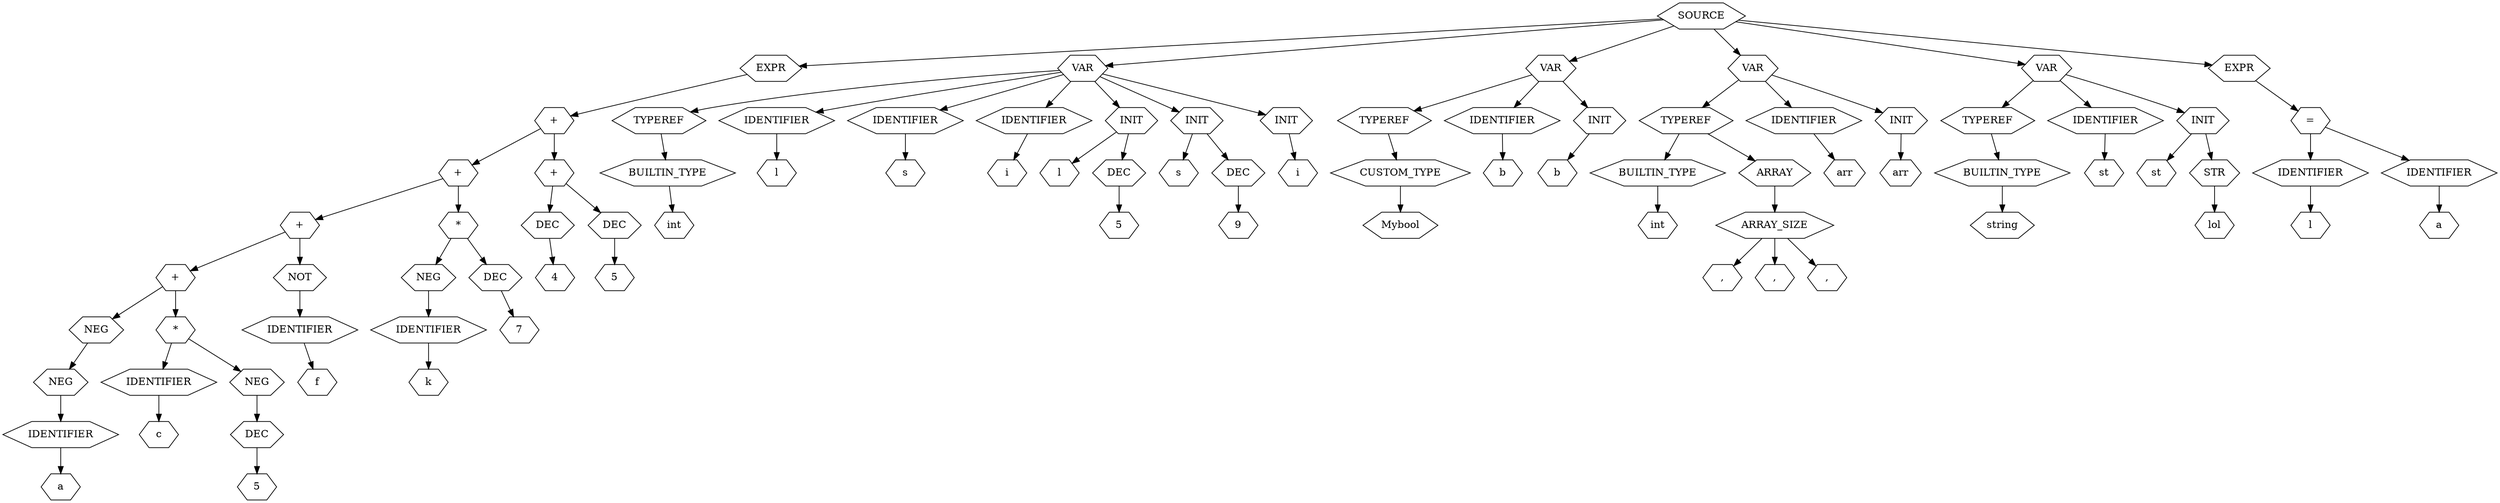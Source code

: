 digraph Tree {
    node [shape=hexagon];
    nodeSOURCE_0 [label="SOURCE"]
    nodeSOURCE_0 -> nodeEXPR_1;
    nodeEXPR_1 [label="EXPR"]
    nodeEXPR_1 -> nodePLUS_2;
    nodePLUS_2 [label="+"]
    nodePLUS_2 -> nodePLUS_3;
    nodePLUS_3 [label="+"]
    nodePLUS_3 -> nodePLUS_4;
    nodePLUS_4 [label="+"]
    nodePLUS_4 -> nodePLUS_5;
    nodePLUS_5 [label="+"]
    nodePLUS_5 -> nodeNEG_6;
    nodeNEG_6 [label="NEG"]
    nodeNEG_6 -> nodeNEG_7;
    nodeNEG_7 [label="NEG"]
    nodeNEG_7 -> nodeIDENTIFIER_8;
    nodeIDENTIFIER_8 [label="IDENTIFIER"]
    nodeIDENTIFIER_8 -> nodea_9;
    nodea_9 [label="a"]
    nodePLUS_5 -> nodeMUL_10;
    nodeMUL_10 [label="*"]
    nodeMUL_10 -> nodeIDENTIFIER_11;
    nodeIDENTIFIER_11 [label="IDENTIFIER"]
    nodeIDENTIFIER_11 -> nodec_12;
    nodec_12 [label="c"]
    nodeMUL_10 -> nodeNEG_13;
    nodeNEG_13 [label="NEG"]
    nodeNEG_13 -> nodeDEC_14;
    nodeDEC_14 [label="DEC"]
    nodeDEC_14 -> node5_15;
    node5_15 [label="5"]
    nodePLUS_4 -> nodeNOT_16;
    nodeNOT_16 [label="NOT"]
    nodeNOT_16 -> nodeIDENTIFIER_17;
    nodeIDENTIFIER_17 [label="IDENTIFIER"]
    nodeIDENTIFIER_17 -> nodef_18;
    nodef_18 [label="f"]
    nodePLUS_3 -> nodeMUL_19;
    nodeMUL_19 [label="*"]
    nodeMUL_19 -> nodeNEG_20;
    nodeNEG_20 [label="NEG"]
    nodeNEG_20 -> nodeIDENTIFIER_21;
    nodeIDENTIFIER_21 [label="IDENTIFIER"]
    nodeIDENTIFIER_21 -> nodek_22;
    nodek_22 [label="k"]
    nodeMUL_19 -> nodeDEC_23;
    nodeDEC_23 [label="DEC"]
    nodeDEC_23 -> node7_24;
    node7_24 [label="7"]
    nodePLUS_2 -> nodePLUS_25;
    nodePLUS_25 [label="+"]
    nodePLUS_25 -> nodeDEC_26;
    nodeDEC_26 [label="DEC"]
    nodeDEC_26 -> node4_27;
    node4_27 [label="4"]
    nodePLUS_25 -> nodeDEC_28;
    nodeDEC_28 [label="DEC"]
    nodeDEC_28 -> node5_29;
    node5_29 [label="5"]
    nodeSOURCE_0 -> nodeVAR_30;
    nodeVAR_30 [label="VAR"]
    nodeVAR_30 -> nodeTYPEREF_31;
    nodeTYPEREF_31 [label="TYPEREF"]
    nodeTYPEREF_31 -> nodeBUILTIN_TYPE_32;
    nodeBUILTIN_TYPE_32 [label="BUILTIN_TYPE"]
    nodeBUILTIN_TYPE_32 -> nodeint_33;
    nodeint_33 [label="int"]
    nodeVAR_30 -> nodeIDENTIFIER_34;
    nodeIDENTIFIER_34 [label="IDENTIFIER"]
    nodeIDENTIFIER_34 -> nodel_35;
    nodel_35 [label="l"]
    nodeVAR_30 -> nodeIDENTIFIER_36;
    nodeIDENTIFIER_36 [label="IDENTIFIER"]
    nodeIDENTIFIER_36 -> nodes_37;
    nodes_37 [label="s"]
    nodeVAR_30 -> nodeIDENTIFIER_38;
    nodeIDENTIFIER_38 [label="IDENTIFIER"]
    nodeIDENTIFIER_38 -> nodei_39;
    nodei_39 [label="i"]
    nodeVAR_30 -> nodeINIT_40;
    nodeINIT_40 [label="INIT"]
    nodeINIT_40 -> nodel_41;
    nodel_41 [label="l"]
    nodeINIT_40 -> nodeDEC_42;
    nodeDEC_42 [label="DEC"]
    nodeDEC_42 -> node5_43;
    node5_43 [label="5"]
    nodeVAR_30 -> nodeINIT_44;
    nodeINIT_44 [label="INIT"]
    nodeINIT_44 -> nodes_45;
    nodes_45 [label="s"]
    nodeINIT_44 -> nodeDEC_46;
    nodeDEC_46 [label="DEC"]
    nodeDEC_46 -> node9_47;
    node9_47 [label="9"]
    nodeVAR_30 -> nodeINIT_48;
    nodeINIT_48 [label="INIT"]
    nodeINIT_48 -> nodei_49;
    nodei_49 [label="i"]
    nodeSOURCE_0 -> nodeVAR_50;
    nodeVAR_50 [label="VAR"]
    nodeVAR_50 -> nodeTYPEREF_51;
    nodeTYPEREF_51 [label="TYPEREF"]
    nodeTYPEREF_51 -> nodeCUSTOM_TYPE_52;
    nodeCUSTOM_TYPE_52 [label="CUSTOM_TYPE"]
    nodeCUSTOM_TYPE_52 -> nodeMybool_53;
    nodeMybool_53 [label="Mybool"]
    nodeVAR_50 -> nodeIDENTIFIER_54;
    nodeIDENTIFIER_54 [label="IDENTIFIER"]
    nodeIDENTIFIER_54 -> nodeb_55;
    nodeb_55 [label="b"]
    nodeVAR_50 -> nodeINIT_56;
    nodeINIT_56 [label="INIT"]
    nodeINIT_56 -> nodeb_57;
    nodeb_57 [label="b"]
    nodeSOURCE_0 -> nodeVAR_58;
    nodeVAR_58 [label="VAR"]
    nodeVAR_58 -> nodeTYPEREF_59;
    nodeTYPEREF_59 [label="TYPEREF"]
    nodeTYPEREF_59 -> nodeBUILTIN_TYPE_60;
    nodeBUILTIN_TYPE_60 [label="BUILTIN_TYPE"]
    nodeBUILTIN_TYPE_60 -> nodeint_61;
    nodeint_61 [label="int"]
    nodeTYPEREF_59 -> nodeARRAY_62;
    nodeARRAY_62 [label="ARRAY"]
    nodeARRAY_62 -> nodeARRAY_SIZE_63;
    nodeARRAY_SIZE_63 [label="ARRAY_SIZE"]
    nodeARRAY_SIZE_63 -> nodeCOMMA_64;
    nodeCOMMA_64 [label=","]
    nodeARRAY_SIZE_63 -> nodeCOMMA_65;
    nodeCOMMA_65 [label=","]
    nodeARRAY_SIZE_63 -> nodeCOMMA_66;
    nodeCOMMA_66 [label=","]
    nodeVAR_58 -> nodeIDENTIFIER_67;
    nodeIDENTIFIER_67 [label="IDENTIFIER"]
    nodeIDENTIFIER_67 -> nodearr_68;
    nodearr_68 [label="arr"]
    nodeVAR_58 -> nodeINIT_69;
    nodeINIT_69 [label="INIT"]
    nodeINIT_69 -> nodearr_70;
    nodearr_70 [label="arr"]
    nodeSOURCE_0 -> nodeVAR_71;
    nodeVAR_71 [label="VAR"]
    nodeVAR_71 -> nodeTYPEREF_72;
    nodeTYPEREF_72 [label="TYPEREF"]
    nodeTYPEREF_72 -> nodeBUILTIN_TYPE_73;
    nodeBUILTIN_TYPE_73 [label="BUILTIN_TYPE"]
    nodeBUILTIN_TYPE_73 -> nodestring_74;
    nodestring_74 [label="string"]
    nodeVAR_71 -> nodeIDENTIFIER_75;
    nodeIDENTIFIER_75 [label="IDENTIFIER"]
    nodeIDENTIFIER_75 -> nodest_76;
    nodest_76 [label="st"]
    nodeVAR_71 -> nodeINIT_77;
    nodeINIT_77 [label="INIT"]
    nodeINIT_77 -> nodest_78;
    nodest_78 [label="st"]
    nodeINIT_77 -> nodeSTR_79;
    nodeSTR_79 [label="STR"]
    nodeSTR_79 -> nodelol_80;
    nodelol_80 [label="lol"]
    nodeSOURCE_0 -> nodeEXPR_81;
    nodeEXPR_81 [label="EXPR"]
    nodeEXPR_81 -> nodeASSIGN_82;
    nodeASSIGN_82 [label="="]
    nodeASSIGN_82 -> nodeIDENTIFIER_83;
    nodeIDENTIFIER_83 [label="IDENTIFIER"]
    nodeIDENTIFIER_83 -> nodel_84;
    nodel_84 [label="l"]
    nodeASSIGN_82 -> nodeIDENTIFIER_85;
    nodeIDENTIFIER_85 [label="IDENTIFIER"]
    nodeIDENTIFIER_85 -> nodea_86;
    nodea_86 [label="a"]
}

